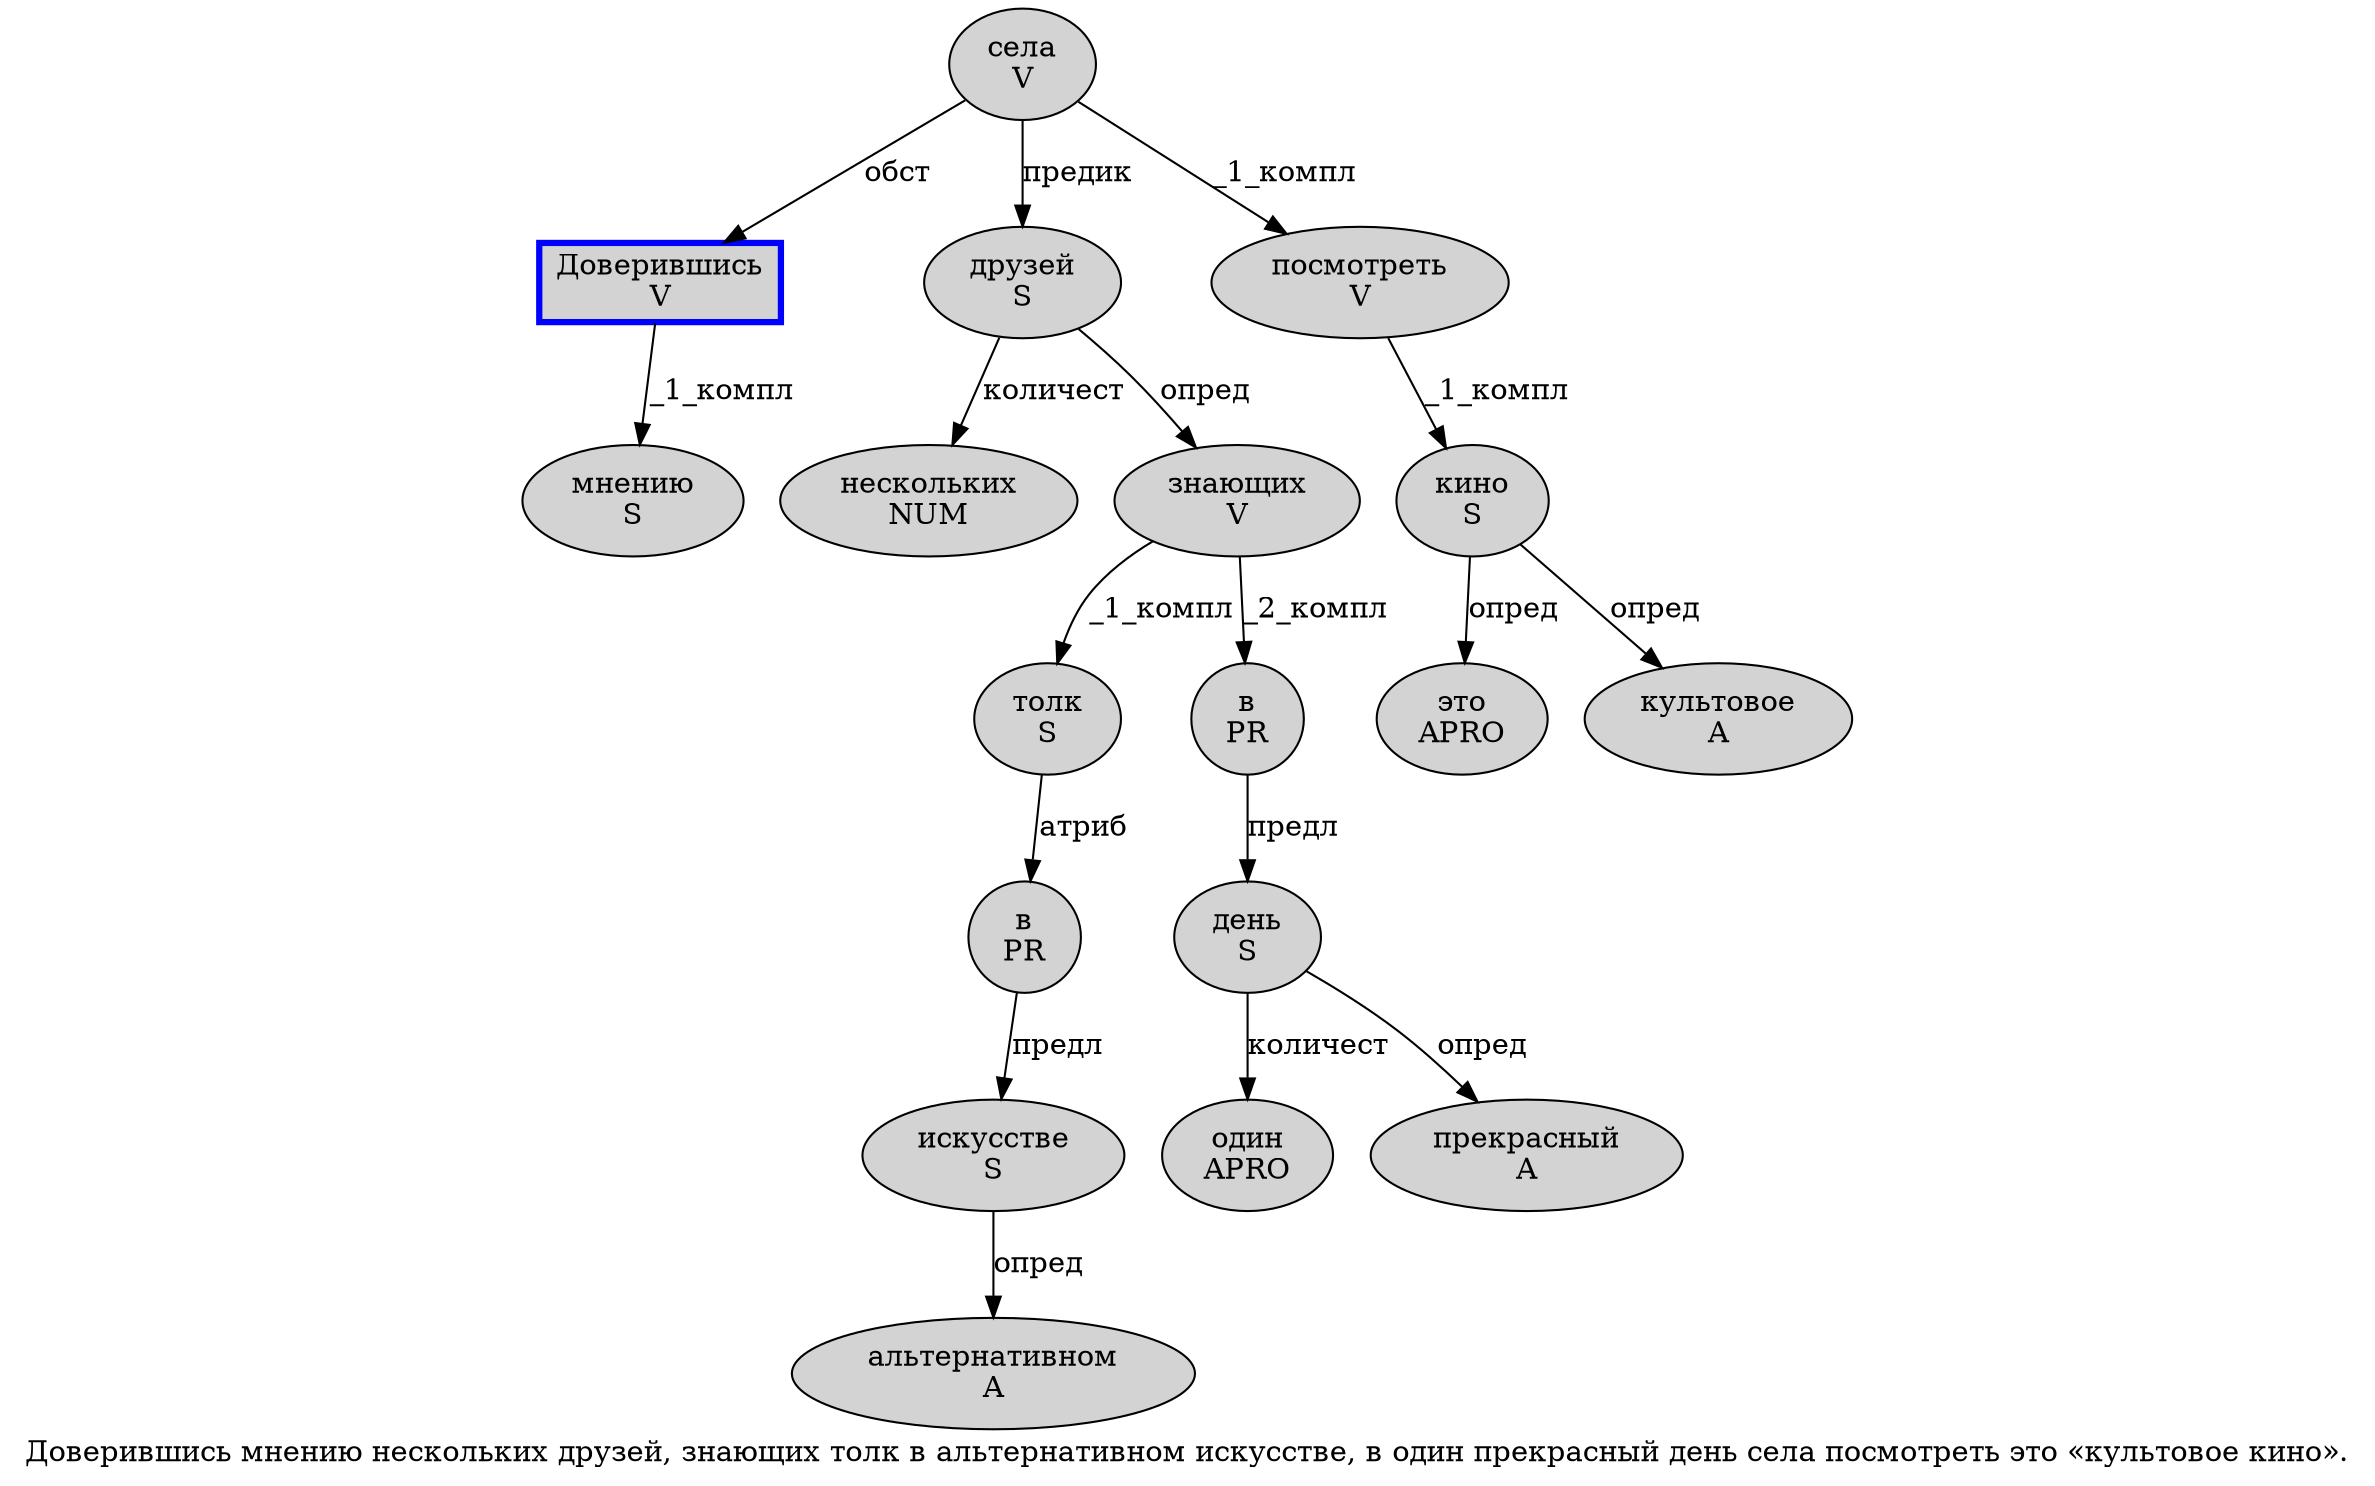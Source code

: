 digraph SENTENCE_3981 {
	graph [label="Доверившись мнению нескольких друзей, знающих толк в альтернативном искусстве, в один прекрасный день села посмотреть это «культовое кино»."]
	node [style=filled]
		0 [label="Доверившись
V" color=blue fillcolor=lightgray penwidth=3 shape=box]
		1 [label="мнению
S" color="" fillcolor=lightgray penwidth=1 shape=ellipse]
		2 [label="нескольких
NUM" color="" fillcolor=lightgray penwidth=1 shape=ellipse]
		3 [label="друзей
S" color="" fillcolor=lightgray penwidth=1 shape=ellipse]
		5 [label="знающих
V" color="" fillcolor=lightgray penwidth=1 shape=ellipse]
		6 [label="толк
S" color="" fillcolor=lightgray penwidth=1 shape=ellipse]
		7 [label="в
PR" color="" fillcolor=lightgray penwidth=1 shape=ellipse]
		8 [label="альтернативном
A" color="" fillcolor=lightgray penwidth=1 shape=ellipse]
		9 [label="искусстве
S" color="" fillcolor=lightgray penwidth=1 shape=ellipse]
		11 [label="в
PR" color="" fillcolor=lightgray penwidth=1 shape=ellipse]
		12 [label="один
APRO" color="" fillcolor=lightgray penwidth=1 shape=ellipse]
		13 [label="прекрасный
A" color="" fillcolor=lightgray penwidth=1 shape=ellipse]
		14 [label="день
S" color="" fillcolor=lightgray penwidth=1 shape=ellipse]
		15 [label="села
V" color="" fillcolor=lightgray penwidth=1 shape=ellipse]
		16 [label="посмотреть
V" color="" fillcolor=lightgray penwidth=1 shape=ellipse]
		17 [label="это
APRO" color="" fillcolor=lightgray penwidth=1 shape=ellipse]
		19 [label="культовое
A" color="" fillcolor=lightgray penwidth=1 shape=ellipse]
		20 [label="кино
S" color="" fillcolor=lightgray penwidth=1 shape=ellipse]
			11 -> 14 [label="предл"]
			6 -> 7 [label="атриб"]
			5 -> 6 [label="_1_компл"]
			5 -> 11 [label="_2_компл"]
			16 -> 20 [label="_1_компл"]
			20 -> 17 [label="опред"]
			20 -> 19 [label="опред"]
			0 -> 1 [label="_1_компл"]
			14 -> 12 [label="количест"]
			14 -> 13 [label="опред"]
			7 -> 9 [label="предл"]
			9 -> 8 [label="опред"]
			3 -> 2 [label="количест"]
			3 -> 5 [label="опред"]
			15 -> 0 [label="обст"]
			15 -> 3 [label="предик"]
			15 -> 16 [label="_1_компл"]
}